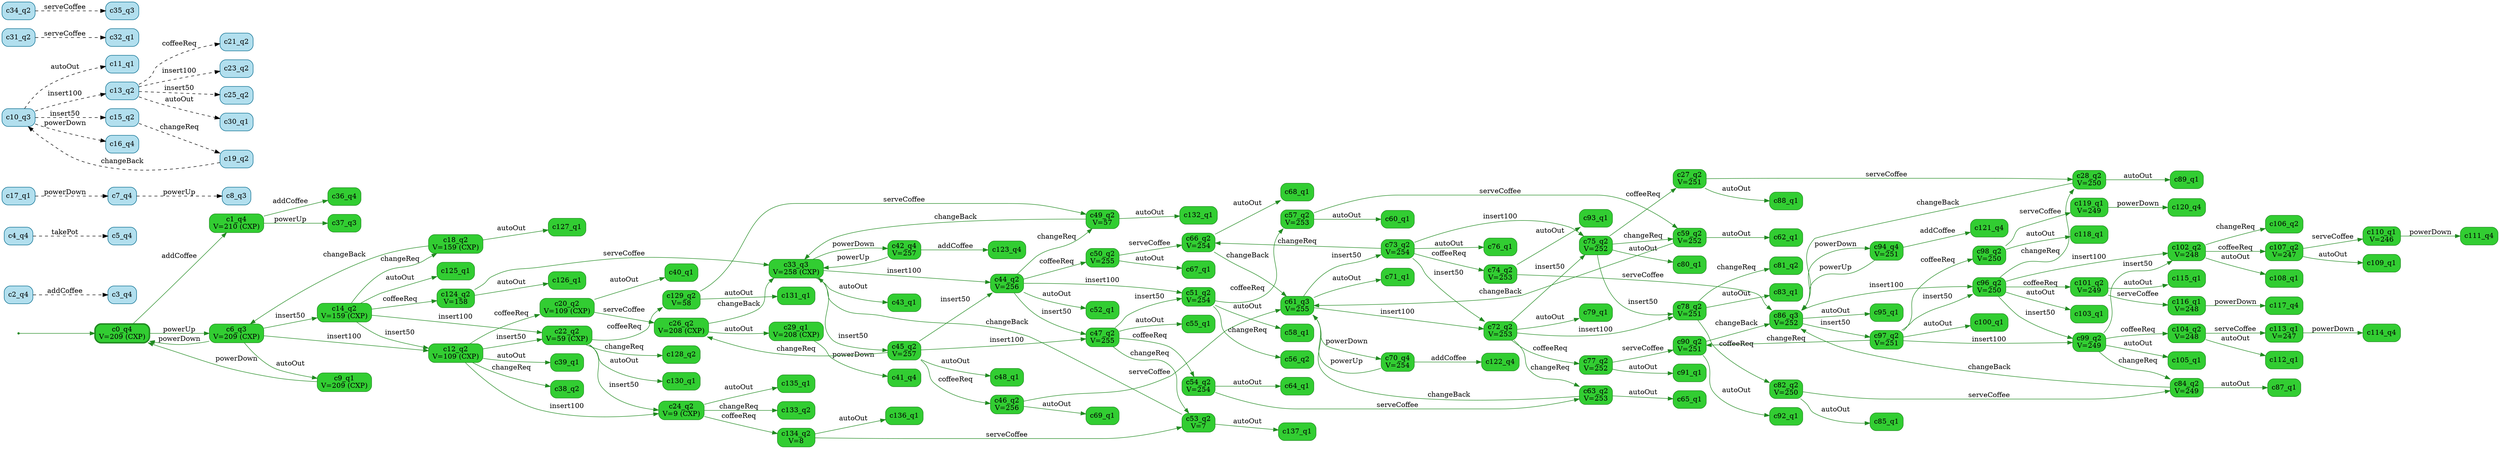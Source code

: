 digraph g {

	rankdir="LR"

	__invisible__[shape="point", color="forestgreen"]
	c0_q4[label="c0_q4\nV=209 (CXP)", shape="box", style="rounded, filled", color="forestgreen", fillcolor="limegreen", penwidth=3] // Initial
	c1_q4[label="c1_q4\nV=210 (CXP)", shape="box", style="rounded, filled", color="forestgreen", fillcolor="limegreen"]
	c36_q4[label="c36_q4", shape="box", style="rounded, filled", color="forestgreen", fillcolor="limegreen"]
	c37_q3[label="c37_q3", shape="box", style="rounded, filled", color="forestgreen", fillcolor="limegreen"]
	c6_q3[label="c6_q3\nV=209 (CXP)", shape="box", style="rounded, filled", color="forestgreen", fillcolor="limegreen"]
	c9_q1[label="c9_q1\nV=209 (CXP)", shape="box", style="rounded, filled", color="forestgreen", fillcolor="limegreen"]
	c12_q2[label="c12_q2\nV=109 (CXP)", shape="box", style="rounded, filled", color="forestgreen", fillcolor="limegreen"]
	c20_q2[label="c20_q2\nV=109 (CXP)", shape="box", style="rounded, filled", color="forestgreen", fillcolor="limegreen"]
	c26_q2[label="c26_q2\nV=208 (CXP)", shape="box", style="rounded, filled", color="forestgreen", fillcolor="limegreen"]
	c29_q1[label="c29_q1\nV=208 (CXP)", shape="box", style="rounded, filled", color="forestgreen", fillcolor="limegreen"]
	c41_q4[label="c41_q4", shape="box", style="rounded, filled", color="forestgreen", fillcolor="limegreen"]
	c33_q3[label="c33_q3\nV=258 (CXP)", shape="box", style="rounded, filled", color="forestgreen", fillcolor="limegreen"]
	c42_q4[label="c42_q4\nV=257", shape="box", style="rounded, filled", color="forestgreen", fillcolor="limegreen"]
	c123_q4[label="c123_q4", shape="box", style="rounded, filled", color="forestgreen", fillcolor="limegreen"]
	c43_q1[label="c43_q1", shape="box", style="rounded, filled", color="forestgreen", fillcolor="limegreen"]
	c44_q2[label="c44_q2\nV=256", shape="box", style="rounded, filled", color="forestgreen", fillcolor="limegreen"]
	c49_q2[label="c49_q2\nV=57", shape="box", style="rounded, filled", color="forestgreen", fillcolor="limegreen"]
	c132_q1[label="c132_q1", shape="box", style="rounded, filled", color="forestgreen", fillcolor="limegreen"]
	c50_q2[label="c50_q2\nV=255", shape="box", style="rounded, filled", color="forestgreen", fillcolor="limegreen"]
	c66_q2[label="c66_q2\nV=254", shape="box", style="rounded, filled", color="forestgreen", fillcolor="limegreen"]
	c61_q3[label="c61_q3\nV=255", shape="box", style="rounded, filled", color="forestgreen", fillcolor="limegreen"]
	c70_q4[label="c70_q4\nV=254", shape="box", style="rounded, filled", color="forestgreen", fillcolor="limegreen"]
	c122_q4[label="c122_q4", shape="box", style="rounded, filled", color="forestgreen", fillcolor="limegreen"]
	c71_q1[label="c71_q1", shape="box", style="rounded, filled", color="forestgreen", fillcolor="limegreen"]
	c72_q2[label="c72_q2\nV=253", shape="box", style="rounded, filled", color="forestgreen", fillcolor="limegreen"]
	c63_q2[label="c63_q2\nV=253", shape="box", style="rounded, filled", color="forestgreen", fillcolor="limegreen"]
	c65_q1[label="c65_q1", shape="box", style="rounded, filled", color="forestgreen", fillcolor="limegreen"]
	c77_q2[label="c77_q2\nV=252", shape="box", style="rounded, filled", color="forestgreen", fillcolor="limegreen"]
	c90_q2[label="c90_q2\nV=251", shape="box", style="rounded, filled", color="forestgreen", fillcolor="limegreen"]
	c86_q3[label="c86_q3\nV=252", shape="box", style="rounded, filled", color="forestgreen", fillcolor="limegreen"]
	c94_q4[label="c94_q4\nV=251", shape="box", style="rounded, filled", color="forestgreen", fillcolor="limegreen"]
	c121_q4[label="c121_q4", shape="box", style="rounded, filled", color="forestgreen", fillcolor="limegreen"]
	c95_q1[label="c95_q1", shape="box", style="rounded, filled", color="forestgreen", fillcolor="limegreen"]
	c96_q2[label="c96_q2\nV=250", shape="box", style="rounded, filled", color="forestgreen", fillcolor="limegreen"]
	c28_q2[label="c28_q2\nV=250", shape="box", style="rounded, filled", color="forestgreen", fillcolor="limegreen"]
	c89_q1[label="c89_q1", shape="box", style="rounded, filled", color="forestgreen", fillcolor="limegreen"]
	c101_q2[label="c101_q2\nV=249", shape="box", style="rounded, filled", color="forestgreen", fillcolor="limegreen"]
	c115_q1[label="c115_q1", shape="box", style="rounded, filled", color="forestgreen", fillcolor="limegreen"]
	c116_q1[label="c116_q1\nV=248", shape="box", style="rounded, filled", color="forestgreen", fillcolor="limegreen"]
	c117_q4[label="c117_q4", shape="box", style="rounded, filled", color="forestgreen", fillcolor="limegreen"]
	c102_q2[label="c102_q2\nV=248", shape="box", style="rounded, filled", color="forestgreen", fillcolor="limegreen"]
	c106_q2[label="c106_q2", shape="box", style="rounded, filled", color="forestgreen", fillcolor="limegreen"]
	c107_q2[label="c107_q2\nV=247", shape="box", style="rounded, filled", color="forestgreen", fillcolor="limegreen"]
	c109_q1[label="c109_q1", shape="box", style="rounded, filled", color="forestgreen", fillcolor="limegreen"]
	c110_q1[label="c110_q1\nV=246", shape="box", style="rounded, filled", color="forestgreen", fillcolor="limegreen"]
	c111_q4[label="c111_q4", shape="box", style="rounded, filled", color="forestgreen", fillcolor="limegreen"]
	c108_q1[label="c108_q1", shape="box", style="rounded, filled", color="forestgreen", fillcolor="limegreen"]
	c99_q2[label="c99_q2\nV=249", shape="box", style="rounded, filled", color="forestgreen", fillcolor="limegreen"]
	c84_q2[label="c84_q2\nV=249", shape="box", style="rounded, filled", color="forestgreen", fillcolor="limegreen"]
	c87_q1[label="c87_q1", shape="box", style="rounded, filled", color="forestgreen", fillcolor="limegreen"]
	c104_q2[label="c104_q2\nV=248", shape="box", style="rounded, filled", color="forestgreen", fillcolor="limegreen"]
	c112_q1[label="c112_q1", shape="box", style="rounded, filled", color="forestgreen", fillcolor="limegreen"]
	c113_q1[label="c113_q1\nV=247", shape="box", style="rounded, filled", color="forestgreen", fillcolor="limegreen"]
	c114_q4[label="c114_q4", shape="box", style="rounded, filled", color="forestgreen", fillcolor="limegreen"]
	c105_q1[label="c105_q1", shape="box", style="rounded, filled", color="forestgreen", fillcolor="limegreen"]
	c103_q1[label="c103_q1", shape="box", style="rounded, filled", color="forestgreen", fillcolor="limegreen"]
	c97_q2[label="c97_q2\nV=251", shape="box", style="rounded, filled", color="forestgreen", fillcolor="limegreen"]
	c98_q2[label="c98_q2\nV=250", shape="box", style="rounded, filled", color="forestgreen", fillcolor="limegreen"]
	c118_q1[label="c118_q1", shape="box", style="rounded, filled", color="forestgreen", fillcolor="limegreen"]
	c119_q1[label="c119_q1\nV=249", shape="box", style="rounded, filled", color="forestgreen", fillcolor="limegreen"]
	c120_q4[label="c120_q4", shape="box", style="rounded, filled", color="forestgreen", fillcolor="limegreen"]
	c100_q1[label="c100_q1", shape="box", style="rounded, filled", color="forestgreen", fillcolor="limegreen"]
	c92_q1[label="c92_q1", shape="box", style="rounded, filled", color="forestgreen", fillcolor="limegreen"]
	c91_q1[label="c91_q1", shape="box", style="rounded, filled", color="forestgreen", fillcolor="limegreen"]
	c78_q2[label="c78_q2\nV=251", shape="box", style="rounded, filled", color="forestgreen", fillcolor="limegreen"]
	c81_q2[label="c81_q2", shape="box", style="rounded, filled", color="forestgreen", fillcolor="limegreen"]
	c82_q2[label="c82_q2\nV=250", shape="box", style="rounded, filled", color="forestgreen", fillcolor="limegreen"]
	c85_q1[label="c85_q1", shape="box", style="rounded, filled", color="forestgreen", fillcolor="limegreen"]
	c83_q1[label="c83_q1", shape="box", style="rounded, filled", color="forestgreen", fillcolor="limegreen"]
	c75_q2[label="c75_q2\nV=252", shape="box", style="rounded, filled", color="forestgreen", fillcolor="limegreen"]
	c59_q2[label="c59_q2\nV=252", shape="box", style="rounded, filled", color="forestgreen", fillcolor="limegreen"]
	c62_q1[label="c62_q1", shape="box", style="rounded, filled", color="forestgreen", fillcolor="limegreen"]
	c27_q2[label="c27_q2\nV=251", shape="box", style="rounded, filled", color="forestgreen", fillcolor="limegreen"]
	c88_q1[label="c88_q1", shape="box", style="rounded, filled", color="forestgreen", fillcolor="limegreen"]
	c80_q1[label="c80_q1", shape="box", style="rounded, filled", color="forestgreen", fillcolor="limegreen"]
	c79_q1[label="c79_q1", shape="box", style="rounded, filled", color="forestgreen", fillcolor="limegreen"]
	c73_q2[label="c73_q2\nV=254", shape="box", style="rounded, filled", color="forestgreen", fillcolor="limegreen"]
	c74_q2[label="c74_q2\nV=253", shape="box", style="rounded, filled", color="forestgreen", fillcolor="limegreen"]
	c93_q1[label="c93_q1", shape="box", style="rounded, filled", color="forestgreen", fillcolor="limegreen"]
	c76_q1[label="c76_q1", shape="box", style="rounded, filled", color="forestgreen", fillcolor="limegreen"]
	c68_q1[label="c68_q1", shape="box", style="rounded, filled", color="forestgreen", fillcolor="limegreen"]
	c67_q1[label="c67_q1", shape="box", style="rounded, filled", color="forestgreen", fillcolor="limegreen"]
	c51_q2[label="c51_q2\nV=254", shape="box", style="rounded, filled", color="forestgreen", fillcolor="limegreen"]
	c56_q2[label="c56_q2", shape="box", style="rounded, filled", color="forestgreen", fillcolor="limegreen"]
	c57_q2[label="c57_q2\nV=253", shape="box", style="rounded, filled", color="forestgreen", fillcolor="limegreen"]
	c60_q1[label="c60_q1", shape="box", style="rounded, filled", color="forestgreen", fillcolor="limegreen"]
	c58_q1[label="c58_q1", shape="box", style="rounded, filled", color="forestgreen", fillcolor="limegreen"]
	c47_q2[label="c47_q2\nV=255", shape="box", style="rounded, filled", color="forestgreen", fillcolor="limegreen"]
	c53_q2[label="c53_q2\nV=7", shape="box", style="rounded, filled", color="forestgreen", fillcolor="limegreen"]
	c137_q1[label="c137_q1", shape="box", style="rounded, filled", color="forestgreen", fillcolor="limegreen"]
	c54_q2[label="c54_q2\nV=254", shape="box", style="rounded, filled", color="forestgreen", fillcolor="limegreen"]
	c64_q1[label="c64_q1", shape="box", style="rounded, filled", color="forestgreen", fillcolor="limegreen"]
	c55_q1[label="c55_q1", shape="box", style="rounded, filled", color="forestgreen", fillcolor="limegreen"]
	c52_q1[label="c52_q1", shape="box", style="rounded, filled", color="forestgreen", fillcolor="limegreen"]
	c45_q2[label="c45_q2\nV=257", shape="box", style="rounded, filled", color="forestgreen", fillcolor="limegreen"]
	c46_q2[label="c46_q2\nV=256", shape="box", style="rounded, filled", color="forestgreen", fillcolor="limegreen"]
	c69_q1[label="c69_q1", shape="box", style="rounded, filled", color="forestgreen", fillcolor="limegreen"]
	c48_q1[label="c48_q1", shape="box", style="rounded, filled", color="forestgreen", fillcolor="limegreen"]
	c40_q1[label="c40_q1", shape="box", style="rounded, filled", color="forestgreen", fillcolor="limegreen"]
	c38_q2[label="c38_q2", shape="box", style="rounded, filled", color="forestgreen", fillcolor="limegreen"]
	c24_q2[label="c24_q2\nV=9 (CXP)", shape="box", style="rounded, filled", color="forestgreen", fillcolor="limegreen"]
	c133_q2[label="c133_q2", shape="box", style="rounded, filled", color="forestgreen", fillcolor="limegreen"]
	c134_q2[label="c134_q2\nV=8", shape="box", style="rounded, filled", color="forestgreen", fillcolor="limegreen"]
	c136_q1[label="c136_q1", shape="box", style="rounded, filled", color="forestgreen", fillcolor="limegreen"]
	c135_q1[label="c135_q1", shape="box", style="rounded, filled", color="forestgreen", fillcolor="limegreen"]
	c22_q2[label="c22_q2\nV=59 (CXP)", shape="box", style="rounded, filled", color="forestgreen", fillcolor="limegreen"]
	c128_q2[label="c128_q2", shape="box", style="rounded, filled", color="forestgreen", fillcolor="limegreen"]
	c129_q2[label="c129_q2\nV=58", shape="box", style="rounded, filled", color="forestgreen", fillcolor="limegreen"]
	c131_q1[label="c131_q1", shape="box", style="rounded, filled", color="forestgreen", fillcolor="limegreen"]
	c130_q1[label="c130_q1", shape="box", style="rounded, filled", color="forestgreen", fillcolor="limegreen"]
	c39_q1[label="c39_q1", shape="box", style="rounded, filled", color="forestgreen", fillcolor="limegreen"]
	c14_q2[label="c14_q2\nV=159 (CXP)", shape="box", style="rounded, filled", color="forestgreen", fillcolor="limegreen"]
	c18_q2[label="c18_q2\nV=159 (CXP)", shape="box", style="rounded, filled", color="forestgreen", fillcolor="limegreen"]
	c127_q1[label="c127_q1", shape="box", style="rounded, filled", color="forestgreen", fillcolor="limegreen"]
	c124_q2[label="c124_q2\nV=158", shape="box", style="rounded, filled", color="forestgreen", fillcolor="limegreen"]
	c126_q1[label="c126_q1", shape="box", style="rounded, filled", color="forestgreen", fillcolor="limegreen"]
	c125_q1[label="c125_q1", shape="box", style="rounded, filled", color="forestgreen", fillcolor="limegreen"]
	c2_q4[label="c2_q4", shape="box", style="rounded, filled", color="deepskyblue4", fillcolor="lightblue2"]
	c3_q4[label="c3_q4", shape="box", style="rounded, filled", color="deepskyblue4", fillcolor="lightblue2"]
	c4_q4[label="c4_q4", shape="box", style="rounded, filled", color="deepskyblue4", fillcolor="lightblue2"]
	c5_q4[label="c5_q4", shape="box", style="rounded, filled", color="deepskyblue4", fillcolor="lightblue2"]
	c7_q4[label="c7_q4", shape="box", style="rounded, filled", color="deepskyblue4", fillcolor="lightblue2"]
	c8_q3[label="c8_q3", shape="box", style="rounded, filled", color="deepskyblue4", fillcolor="lightblue2"]
	c10_q3[label="c10_q3", shape="box", style="rounded, filled", color="deepskyblue4", fillcolor="lightblue2"]
	c11_q1[label="c11_q1", shape="box", style="rounded, filled", color="deepskyblue4", fillcolor="lightblue2"]
	c13_q2[label="c13_q2", shape="box", style="rounded, filled", color="deepskyblue4", fillcolor="lightblue2"]
	c15_q2[label="c15_q2", shape="box", style="rounded, filled", color="deepskyblue4", fillcolor="lightblue2"]
	c16_q4[label="c16_q4", shape="box", style="rounded, filled", color="deepskyblue4", fillcolor="lightblue2"]
	c17_q1[label="c17_q1", shape="box", style="rounded, filled", color="deepskyblue4", fillcolor="lightblue2"]
	c19_q2[label="c19_q2", shape="box", style="rounded, filled", color="deepskyblue4", fillcolor="lightblue2"]
	c21_q2[label="c21_q2", shape="box", style="rounded, filled", color="deepskyblue4", fillcolor="lightblue2"]
	c23_q2[label="c23_q2", shape="box", style="rounded, filled", color="deepskyblue4", fillcolor="lightblue2"]
	c25_q2[label="c25_q2", shape="box", style="rounded, filled", color="deepskyblue4", fillcolor="lightblue2"]
	c30_q1[label="c30_q1", shape="box", style="rounded, filled", color="deepskyblue4", fillcolor="lightblue2"]
	c31_q2[label="c31_q2", shape="box", style="rounded, filled", color="deepskyblue4", fillcolor="lightblue2"]
	c32_q1[label="c32_q1", shape="box", style="rounded, filled", color="deepskyblue4", fillcolor="lightblue2"]
	c34_q2[label="c34_q2", shape="box", style="rounded, filled", color="deepskyblue4", fillcolor="lightblue2"]
	c35_q3[label="c35_q3", shape="box", style="rounded, filled", color="deepskyblue4", fillcolor="lightblue2"]

	__invisible__ -> c0_q4[color="forestgreen"]
	c0_q4 -> c1_q4[label="addCoffee", color="forestgreen"]
	c1_q4 -> c36_q4[label="addCoffee", color="forestgreen"]
	c1_q4 -> c37_q3[label="powerUp", color="forestgreen"]
	c0_q4 -> c6_q3[label="powerUp", color="forestgreen"]
	c6_q3 -> c9_q1[label="autoOut", color="forestgreen"]
	c9_q1 -> c0_q4[label="powerDown", color="forestgreen"]
	c6_q3 -> c12_q2[label="insert100", color="forestgreen"]
	c12_q2 -> c20_q2[label="coffeeReq", color="forestgreen"]
	c20_q2 -> c26_q2[label="serveCoffee", color="forestgreen"]
	c26_q2 -> c29_q1[label="autoOut", color="forestgreen"]
	c29_q1 -> c41_q4[label="powerDown", color="forestgreen"]
	c26_q2 -> c33_q3[label="changeBack", color="forestgreen"]
	c33_q3 -> c42_q4[label="powerDown", color="forestgreen"]
	c42_q4 -> c123_q4[label="addCoffee", color="forestgreen"]
	c42_q4 -> c33_q3[label="powerUp", color="forestgreen"]
	c33_q3 -> c43_q1[label="autoOut", color="forestgreen"]
	c33_q3 -> c44_q2[label="insert100", color="forestgreen"]
	c44_q2 -> c49_q2[label="changeReq", color="forestgreen"]
	c49_q2 -> c33_q3[label="changeBack", color="forestgreen"]
	c49_q2 -> c132_q1[label="autoOut", color="forestgreen"]
	c44_q2 -> c50_q2[label="coffeeReq", color="forestgreen"]
	c50_q2 -> c66_q2[label="serveCoffee", color="forestgreen"]
	c66_q2 -> c61_q3[label="changeBack", color="forestgreen"]
	c61_q3 -> c70_q4[label="powerDown", color="forestgreen"]
	c70_q4 -> c122_q4[label="addCoffee", color="forestgreen"]
	c70_q4 -> c61_q3[label="powerUp", color="forestgreen"]
	c61_q3 -> c71_q1[label="autoOut", color="forestgreen"]
	c61_q3 -> c72_q2[label="insert100", color="forestgreen"]
	c72_q2 -> c63_q2[label="changeReq", color="forestgreen"]
	c63_q2 -> c61_q3[label="changeBack", color="forestgreen"]
	c63_q2 -> c65_q1[label="autoOut", color="forestgreen"]
	c72_q2 -> c77_q2[label="coffeeReq", color="forestgreen"]
	c77_q2 -> c90_q2[label="serveCoffee", color="forestgreen"]
	c90_q2 -> c86_q3[label="changeBack", color="forestgreen"]
	c86_q3 -> c94_q4[label="powerDown", color="forestgreen"]
	c94_q4 -> c121_q4[label="addCoffee", color="forestgreen"]
	c94_q4 -> c86_q3[label="powerUp", color="forestgreen"]
	c86_q3 -> c95_q1[label="autoOut", color="forestgreen"]
	c86_q3 -> c96_q2[label="insert100", color="forestgreen"]
	c96_q2 -> c28_q2[label="changeReq", color="forestgreen"]
	c28_q2 -> c86_q3[label="changeBack", color="forestgreen"]
	c28_q2 -> c89_q1[label="autoOut", color="forestgreen"]
	c96_q2 -> c101_q2[label="coffeeReq", color="forestgreen"]
	c101_q2 -> c115_q1[label="autoOut", color="forestgreen"]
	c101_q2 -> c116_q1[label="serveCoffee", color="forestgreen"]
	c116_q1 -> c117_q4[label="powerDown", color="forestgreen"]
	c96_q2 -> c102_q2[label="insert100", color="forestgreen"]
	c102_q2 -> c106_q2[label="changeReq", color="forestgreen"]
	c102_q2 -> c107_q2[label="coffeeReq", color="forestgreen"]
	c107_q2 -> c109_q1[label="autoOut", color="forestgreen"]
	c107_q2 -> c110_q1[label="serveCoffee", color="forestgreen"]
	c110_q1 -> c111_q4[label="powerDown", color="forestgreen"]
	c102_q2 -> c108_q1[label="autoOut", color="forestgreen"]
	c96_q2 -> c99_q2[label="insert50", color="forestgreen"]
	c99_q2 -> c84_q2[label="changeReq", color="forestgreen"]
	c84_q2 -> c86_q3[label="changeBack", color="forestgreen"]
	c84_q2 -> c87_q1[label="autoOut", color="forestgreen"]
	c99_q2 -> c104_q2[label="coffeeReq", color="forestgreen"]
	c104_q2 -> c112_q1[label="autoOut", color="forestgreen"]
	c104_q2 -> c113_q1[label="serveCoffee", color="forestgreen"]
	c113_q1 -> c114_q4[label="powerDown", color="forestgreen"]
	c99_q2 -> c102_q2[label="insert50", color="forestgreen"]
	c99_q2 -> c105_q1[label="autoOut", color="forestgreen"]
	c96_q2 -> c103_q1[label="autoOut", color="forestgreen"]
	c86_q3 -> c97_q2[label="insert50", color="forestgreen"]
	c97_q2 -> c90_q2[label="changeReq", color="forestgreen"]
	c97_q2 -> c98_q2[label="coffeeReq", color="forestgreen"]
	c98_q2 -> c118_q1[label="autoOut", color="forestgreen"]
	c98_q2 -> c119_q1[label="serveCoffee", color="forestgreen"]
	c119_q1 -> c120_q4[label="powerDown", color="forestgreen"]
	c97_q2 -> c99_q2[label="insert100", color="forestgreen"]
	c97_q2 -> c96_q2[label="insert50", color="forestgreen"]
	c97_q2 -> c100_q1[label="autoOut", color="forestgreen"]
	c90_q2 -> c92_q1[label="autoOut", color="forestgreen"]
	c77_q2 -> c91_q1[label="autoOut", color="forestgreen"]
	c72_q2 -> c78_q2[label="insert100", color="forestgreen"]
	c78_q2 -> c81_q2[label="changeReq", color="forestgreen"]
	c78_q2 -> c82_q2[label="coffeeReq", color="forestgreen"]
	c82_q2 -> c84_q2[label="serveCoffee", color="forestgreen"]
	c82_q2 -> c85_q1[label="autoOut", color="forestgreen"]
	c78_q2 -> c83_q1[label="autoOut", color="forestgreen"]
	c72_q2 -> c75_q2[label="insert50", color="forestgreen"]
	c75_q2 -> c59_q2[label="changeReq", color="forestgreen"]
	c59_q2 -> c61_q3[label="changeBack", color="forestgreen"]
	c59_q2 -> c62_q1[label="autoOut", color="forestgreen"]
	c75_q2 -> c27_q2[label="coffeeReq", color="forestgreen"]
	c27_q2 -> c28_q2[label="serveCoffee", color="forestgreen"]
	c27_q2 -> c88_q1[label="autoOut", color="forestgreen"]
	c75_q2 -> c78_q2[label="insert50", color="forestgreen"]
	c75_q2 -> c80_q1[label="autoOut", color="forestgreen"]
	c72_q2 -> c79_q1[label="autoOut", color="forestgreen"]
	c61_q3 -> c73_q2[label="insert50", color="forestgreen"]
	c73_q2 -> c66_q2[label="changeReq", color="forestgreen"]
	c73_q2 -> c74_q2[label="coffeeReq", color="forestgreen"]
	c74_q2 -> c86_q3[label="serveCoffee", color="forestgreen"]
	c74_q2 -> c93_q1[label="autoOut", color="forestgreen"]
	c73_q2 -> c75_q2[label="insert100", color="forestgreen"]
	c73_q2 -> c72_q2[label="insert50", color="forestgreen"]
	c73_q2 -> c76_q1[label="autoOut", color="forestgreen"]
	c66_q2 -> c68_q1[label="autoOut", color="forestgreen"]
	c50_q2 -> c67_q1[label="autoOut", color="forestgreen"]
	c44_q2 -> c51_q2[label="insert100", color="forestgreen"]
	c51_q2 -> c56_q2[label="changeReq", color="forestgreen"]
	c51_q2 -> c57_q2[label="coffeeReq", color="forestgreen"]
	c57_q2 -> c59_q2[label="serveCoffee", color="forestgreen"]
	c57_q2 -> c60_q1[label="autoOut", color="forestgreen"]
	c51_q2 -> c58_q1[label="autoOut", color="forestgreen"]
	c44_q2 -> c47_q2[label="insert50", color="forestgreen"]
	c47_q2 -> c53_q2[label="changeReq", color="forestgreen"]
	c53_q2 -> c33_q3[label="changeBack", color="forestgreen"]
	c53_q2 -> c137_q1[label="autoOut", color="forestgreen"]
	c47_q2 -> c54_q2[label="coffeeReq", color="forestgreen"]
	c54_q2 -> c63_q2[label="serveCoffee", color="forestgreen"]
	c54_q2 -> c64_q1[label="autoOut", color="forestgreen"]
	c47_q2 -> c51_q2[label="insert50", color="forestgreen"]
	c47_q2 -> c55_q1[label="autoOut", color="forestgreen"]
	c44_q2 -> c52_q1[label="autoOut", color="forestgreen"]
	c33_q3 -> c45_q2[label="insert50", color="forestgreen"]
	c45_q2 -> c26_q2[label="changeReq", color="forestgreen"]
	c45_q2 -> c46_q2[label="coffeeReq", color="forestgreen"]
	c46_q2 -> c61_q3[label="serveCoffee", color="forestgreen"]
	c46_q2 -> c69_q1[label="autoOut", color="forestgreen"]
	c45_q2 -> c47_q2[label="insert100", color="forestgreen"]
	c45_q2 -> c44_q2[label="insert50", color="forestgreen"]
	c45_q2 -> c48_q1[label="autoOut", color="forestgreen"]
	c20_q2 -> c40_q1[label="autoOut", color="forestgreen"]
	c12_q2 -> c38_q2[label="changeReq", color="forestgreen"]
	c12_q2 -> c24_q2[label="insert100", color="forestgreen"]
	c24_q2 -> c133_q2[label="changeReq", color="forestgreen"]
	c24_q2 -> c134_q2[label="coffeeReq", color="forestgreen"]
	c134_q2 -> c53_q2[label="serveCoffee", color="forestgreen"]
	c134_q2 -> c136_q1[label="autoOut", color="forestgreen"]
	c24_q2 -> c135_q1[label="autoOut", color="forestgreen"]
	c12_q2 -> c22_q2[label="insert50", color="forestgreen"]
	c22_q2 -> c24_q2[label="insert50", color="forestgreen"]
	c22_q2 -> c128_q2[label="changeReq", color="forestgreen"]
	c22_q2 -> c129_q2[label="coffeeReq", color="forestgreen"]
	c129_q2 -> c49_q2[label="serveCoffee", color="forestgreen"]
	c129_q2 -> c131_q1[label="autoOut", color="forestgreen"]
	c22_q2 -> c130_q1[label="autoOut", color="forestgreen"]
	c12_q2 -> c39_q1[label="autoOut", color="forestgreen"]
	c6_q3 -> c14_q2[label="insert50", color="forestgreen"]
	c14_q2 -> c18_q2[label="changeReq", color="forestgreen"]
	c18_q2 -> c6_q3[label="changeBack", color="forestgreen"]
	c18_q2 -> c127_q1[label="autoOut", color="forestgreen"]
	c14_q2 -> c22_q2[label="insert100", color="forestgreen"]
	c14_q2 -> c124_q2[label="coffeeReq", color="forestgreen"]
	c124_q2 -> c33_q3[label="serveCoffee", color="forestgreen"]
	c124_q2 -> c126_q1[label="autoOut", color="forestgreen"]
	c14_q2 -> c12_q2[label="insert50", color="forestgreen"]
	c14_q2 -> c125_q1[label="autoOut", color="forestgreen"]
	c6_q3 -> c0_q4[label="powerDown", color="forestgreen"]
	c2_q4 -> c3_q4[label="addCoffee", color="black", style="dashed"]
	c4_q4 -> c5_q4[label="takePot", color="black", style="dashed"]
	c7_q4 -> c8_q3[label="powerUp", color="black", style="dashed"]
	c10_q3 -> c11_q1[label="autoOut", color="black", style="dashed"]
	c10_q3 -> c13_q2[label="insert100", color="black", style="dashed"]
	c10_q3 -> c15_q2[label="insert50", color="black", style="dashed"]
	c10_q3 -> c16_q4[label="powerDown", color="black", style="dashed"]
	c17_q1 -> c7_q4[label="powerDown", color="black", style="dashed"]
	c15_q2 -> c19_q2[label="changeReq", color="black", style="dashed"]
	c13_q2 -> c21_q2[label="coffeeReq", color="black", style="dashed"]
	c13_q2 -> c23_q2[label="insert100", color="black", style="dashed"]
	c13_q2 -> c25_q2[label="insert50", color="black", style="dashed"]
	c13_q2 -> c30_q1[label="autoOut", color="black", style="dashed"]
	c31_q2 -> c32_q1[label="serveCoffee", color="black", style="dashed"]
	c19_q2 -> c10_q3[label="changeBack", color="black", style="dashed"]
	c34_q2 -> c35_q3[label="serveCoffee", color="black", style="dashed"]

}
